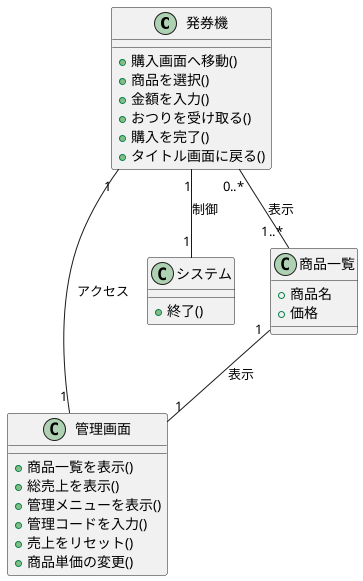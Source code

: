 @startuml 発券機クラス図

class 発券機 {
    +購入画面へ移動()
    +商品を選択()
    +金額を入力()
    +おつりを受け取る()
    +購入を完了()
    +タイトル画面に戻る()
}

class 管理画面 {
    +商品一覧を表示()
    +総売上を表示()
    +管理メニューを表示()
    +管理コードを入力()
    +売上をリセット()
    +商品単価の変更()
}

class システム {
    +終了()
}

class 商品一覧 {
    +商品名
    +価格
}

発券機 "1" -- "1" 管理画面 : "アクセス"
発券機 "1" -- "1" システム : "制御"
発券機 "0..*" -- "1..*" 商品一覧 : "表示"
商品一覧 "1" -- "1" 管理画面 : "表示"

@enduml
